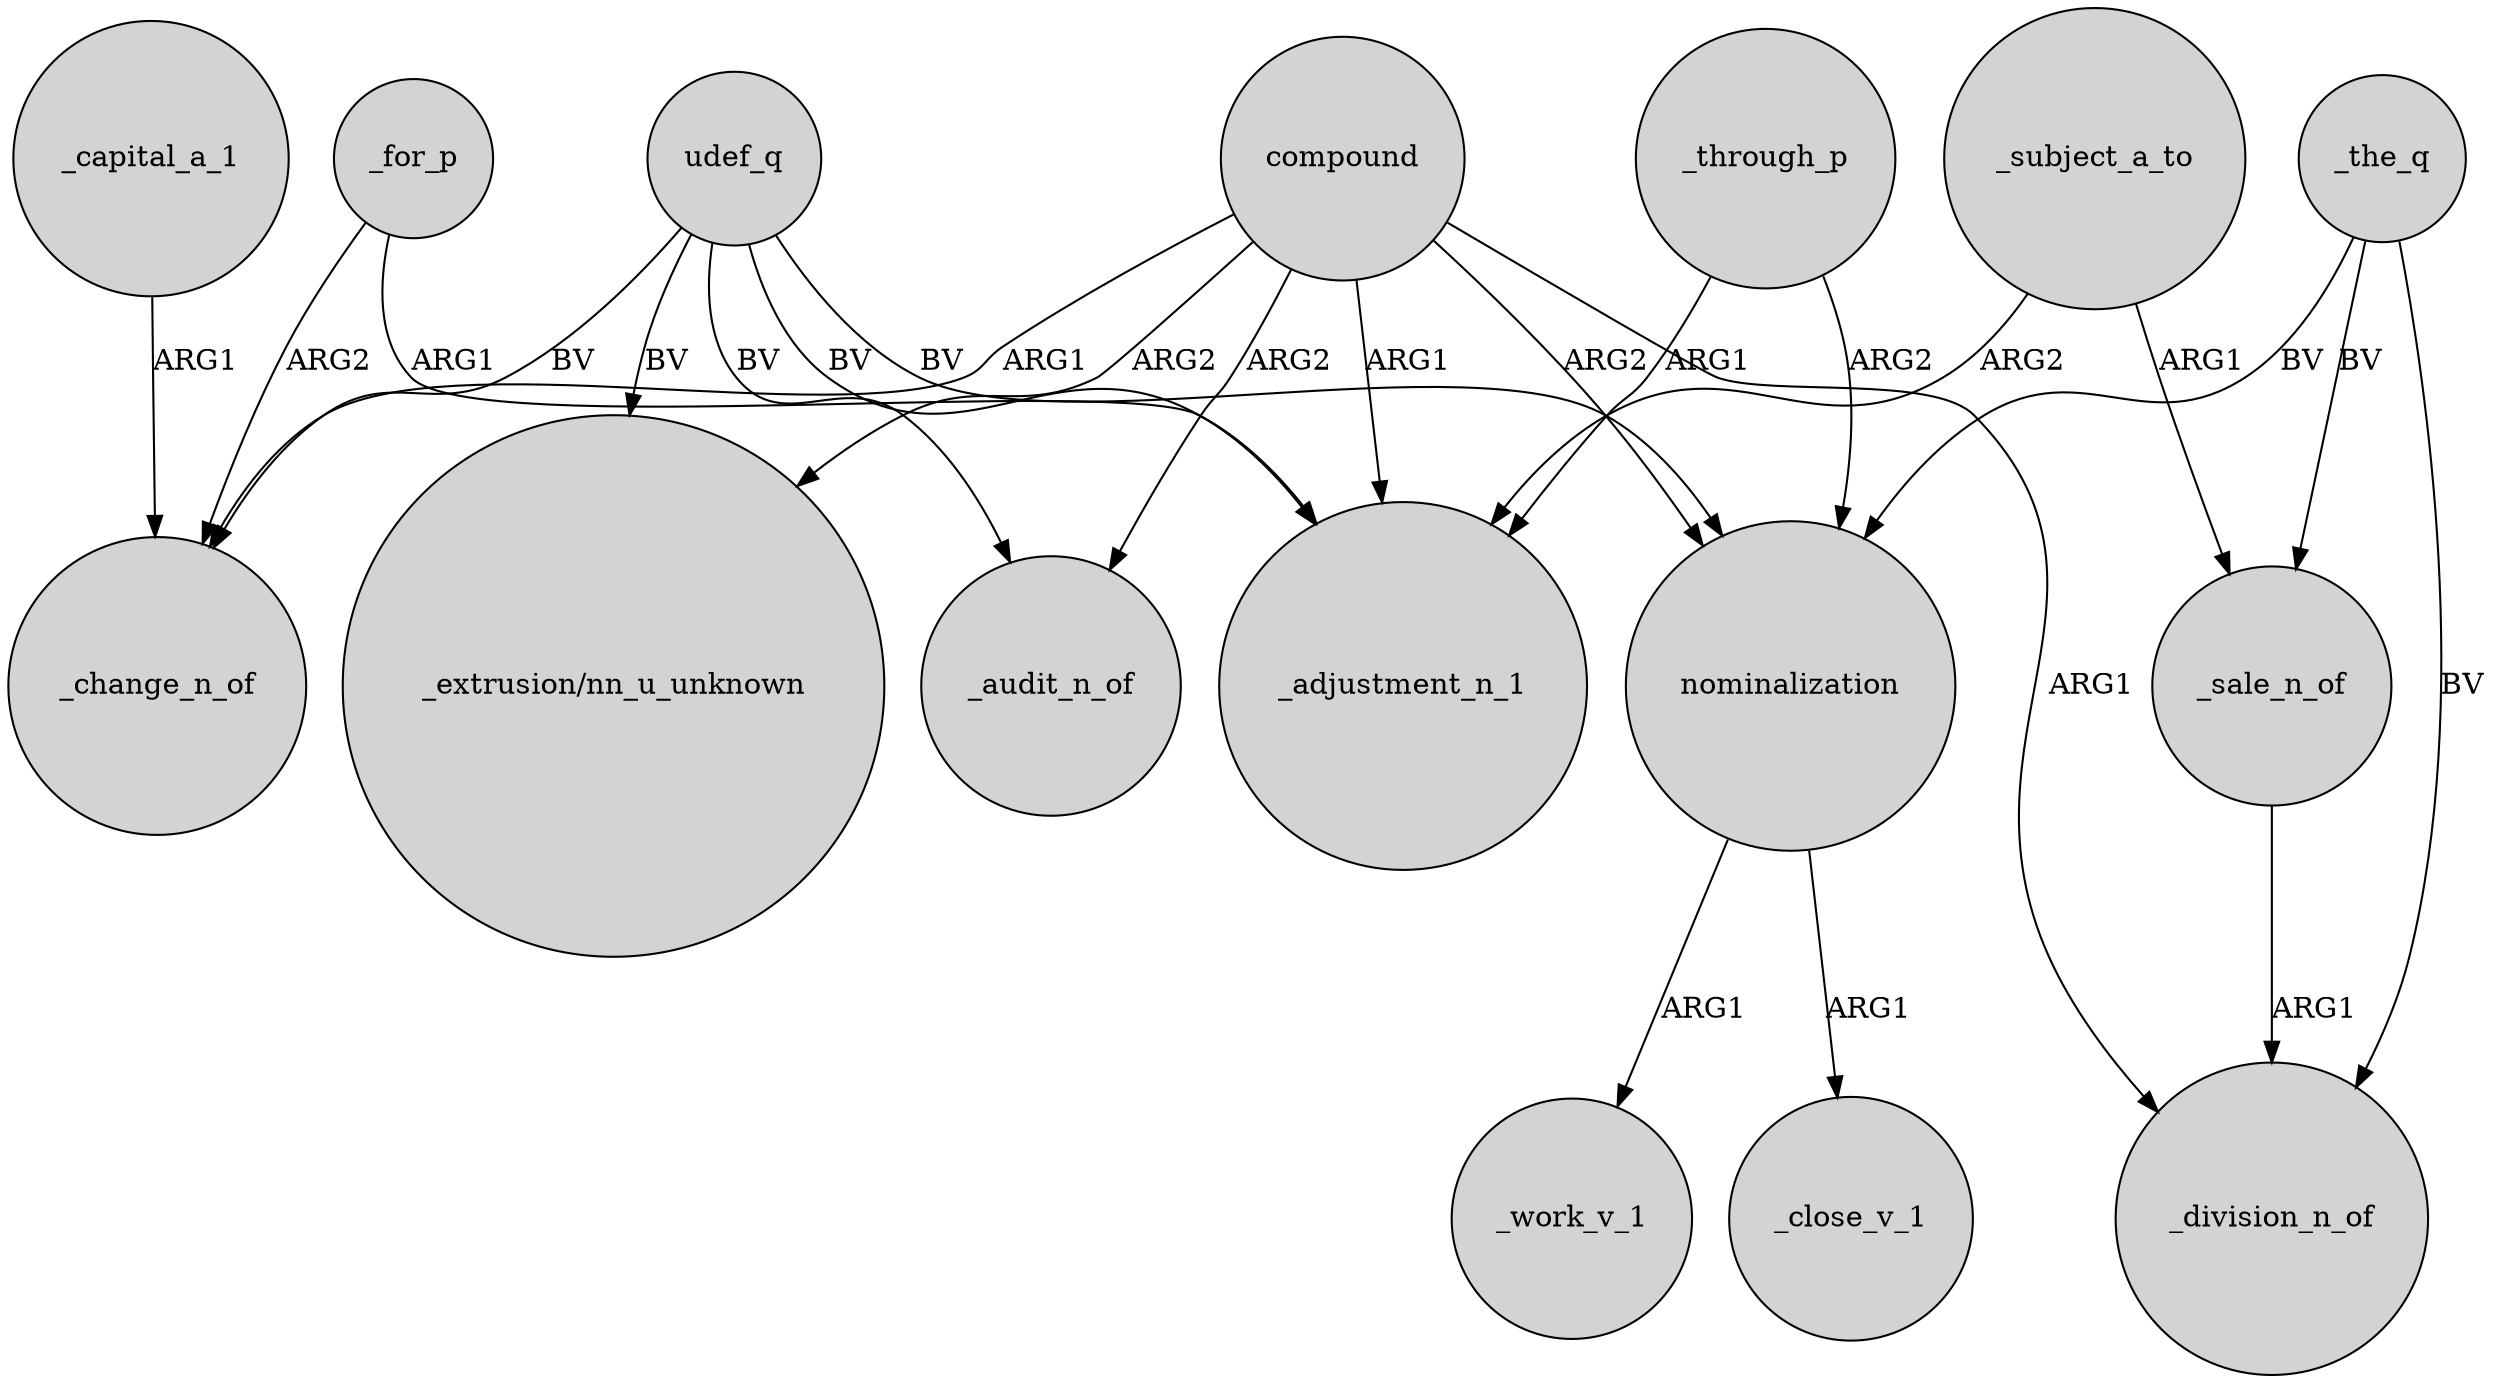 digraph {
	node [shape=circle style=filled]
	udef_q -> _change_n_of [label=BV]
	_the_q -> nominalization [label=BV]
	_the_q -> _division_n_of [label=BV]
	_through_p -> nominalization [label=ARG2]
	udef_q -> nominalization [label=BV]
	_sale_n_of -> _division_n_of [label=ARG1]
	compound -> _adjustment_n_1 [label=ARG1]
	_for_p -> _adjustment_n_1 [label=ARG1]
	compound -> nominalization [label=ARG2]
	udef_q -> _audit_n_of [label=BV]
	udef_q -> _adjustment_n_1 [label=BV]
	compound -> _audit_n_of [label=ARG2]
	_capital_a_1 -> _change_n_of [label=ARG1]
	compound -> "_extrusion/nn_u_unknown" [label=ARG2]
	nominalization -> _close_v_1 [label=ARG1]
	nominalization -> _work_v_1 [label=ARG1]
	_for_p -> _change_n_of [label=ARG2]
	compound -> _change_n_of [label=ARG1]
	_subject_a_to -> _sale_n_of [label=ARG1]
	compound -> _division_n_of [label=ARG1]
	_subject_a_to -> _adjustment_n_1 [label=ARG2]
	_the_q -> _sale_n_of [label=BV]
	udef_q -> "_extrusion/nn_u_unknown" [label=BV]
	_through_p -> _adjustment_n_1 [label=ARG1]
}
